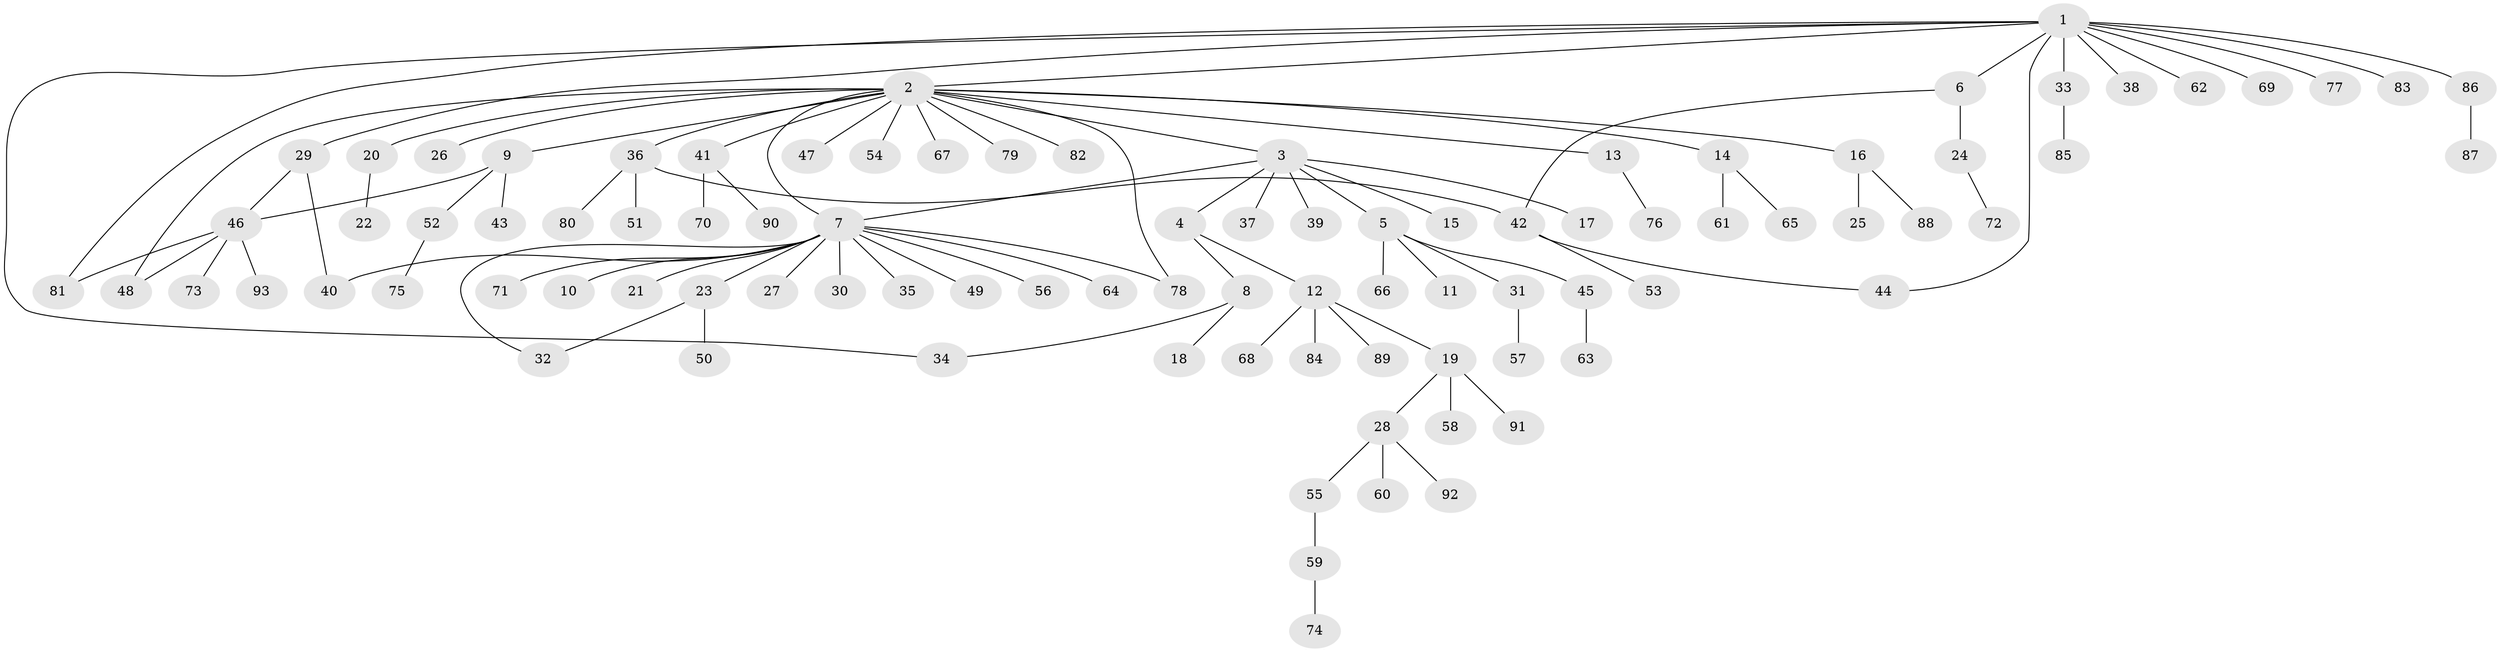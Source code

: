 // coarse degree distribution, {7: 0.01818181818181818, 28: 0.01818181818181818, 1: 0.7454545454545455, 2: 0.14545454545454545, 6: 0.03636363636363636, 3: 0.01818181818181818, 11: 0.01818181818181818}
// Generated by graph-tools (version 1.1) at 2025/50/03/04/25 21:50:05]
// undirected, 93 vertices, 102 edges
graph export_dot {
graph [start="1"]
  node [color=gray90,style=filled];
  1;
  2;
  3;
  4;
  5;
  6;
  7;
  8;
  9;
  10;
  11;
  12;
  13;
  14;
  15;
  16;
  17;
  18;
  19;
  20;
  21;
  22;
  23;
  24;
  25;
  26;
  27;
  28;
  29;
  30;
  31;
  32;
  33;
  34;
  35;
  36;
  37;
  38;
  39;
  40;
  41;
  42;
  43;
  44;
  45;
  46;
  47;
  48;
  49;
  50;
  51;
  52;
  53;
  54;
  55;
  56;
  57;
  58;
  59;
  60;
  61;
  62;
  63;
  64;
  65;
  66;
  67;
  68;
  69;
  70;
  71;
  72;
  73;
  74;
  75;
  76;
  77;
  78;
  79;
  80;
  81;
  82;
  83;
  84;
  85;
  86;
  87;
  88;
  89;
  90;
  91;
  92;
  93;
  1 -- 2;
  1 -- 6;
  1 -- 29;
  1 -- 33;
  1 -- 34;
  1 -- 38;
  1 -- 44;
  1 -- 62;
  1 -- 69;
  1 -- 77;
  1 -- 81;
  1 -- 83;
  1 -- 86;
  2 -- 3;
  2 -- 7;
  2 -- 9;
  2 -- 13;
  2 -- 14;
  2 -- 16;
  2 -- 20;
  2 -- 26;
  2 -- 36;
  2 -- 41;
  2 -- 47;
  2 -- 48;
  2 -- 54;
  2 -- 67;
  2 -- 78;
  2 -- 79;
  2 -- 82;
  3 -- 4;
  3 -- 5;
  3 -- 7;
  3 -- 15;
  3 -- 17;
  3 -- 37;
  3 -- 39;
  4 -- 8;
  4 -- 12;
  5 -- 11;
  5 -- 31;
  5 -- 45;
  5 -- 66;
  6 -- 24;
  6 -- 42;
  7 -- 10;
  7 -- 21;
  7 -- 23;
  7 -- 27;
  7 -- 30;
  7 -- 32;
  7 -- 35;
  7 -- 40;
  7 -- 49;
  7 -- 56;
  7 -- 64;
  7 -- 71;
  7 -- 78;
  8 -- 18;
  8 -- 34;
  9 -- 43;
  9 -- 46;
  9 -- 52;
  12 -- 19;
  12 -- 68;
  12 -- 84;
  12 -- 89;
  13 -- 76;
  14 -- 61;
  14 -- 65;
  16 -- 25;
  16 -- 88;
  19 -- 28;
  19 -- 58;
  19 -- 91;
  20 -- 22;
  23 -- 32;
  23 -- 50;
  24 -- 72;
  28 -- 55;
  28 -- 60;
  28 -- 92;
  29 -- 40;
  29 -- 46;
  31 -- 57;
  33 -- 85;
  36 -- 42;
  36 -- 51;
  36 -- 80;
  41 -- 70;
  41 -- 90;
  42 -- 44;
  42 -- 53;
  45 -- 63;
  46 -- 48;
  46 -- 73;
  46 -- 81;
  46 -- 93;
  52 -- 75;
  55 -- 59;
  59 -- 74;
  86 -- 87;
}
